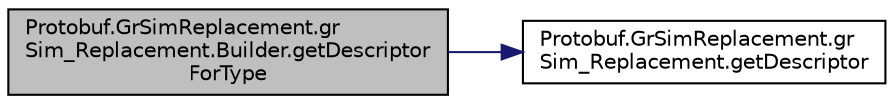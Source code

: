 digraph "Protobuf.GrSimReplacement.grSim_Replacement.Builder.getDescriptorForType"
{
 // INTERACTIVE_SVG=YES
  edge [fontname="Helvetica",fontsize="10",labelfontname="Helvetica",labelfontsize="10"];
  node [fontname="Helvetica",fontsize="10",shape=record];
  rankdir="LR";
  Node1 [label="Protobuf.GrSimReplacement.gr\lSim_Replacement.Builder.getDescriptor\lForType",height=0.2,width=0.4,color="black", fillcolor="grey75", style="filled", fontcolor="black"];
  Node1 -> Node2 [color="midnightblue",fontsize="10",style="solid",fontname="Helvetica"];
  Node2 [label="Protobuf.GrSimReplacement.gr\lSim_Replacement.getDescriptor",height=0.2,width=0.4,color="black", fillcolor="white", style="filled",URL="$d0/da5/class_protobuf_1_1_gr_sim_replacement_1_1gr_sim___replacement.html#ad37937abb2f11b259a39129d6fbee47c"];
}
